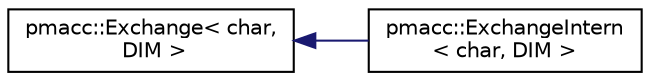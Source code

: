 digraph "Graphical Class Hierarchy"
{
 // LATEX_PDF_SIZE
  edge [fontname="Helvetica",fontsize="10",labelfontname="Helvetica",labelfontsize="10"];
  node [fontname="Helvetica",fontsize="10",shape=record];
  rankdir="LR";
  Node0 [label="pmacc::Exchange\< char,\l DIM \>",height=0.2,width=0.4,color="black", fillcolor="white", style="filled",URL="$classpmacc_1_1_exchange.html",tooltip=" "];
  Node0 -> Node1 [dir="back",color="midnightblue",fontsize="10",style="solid",fontname="Helvetica"];
  Node1 [label="pmacc::ExchangeIntern\l\< char, DIM \>",height=0.2,width=0.4,color="black", fillcolor="white", style="filled",URL="$classpmacc_1_1_exchange_intern.html",tooltip=" "];
}
